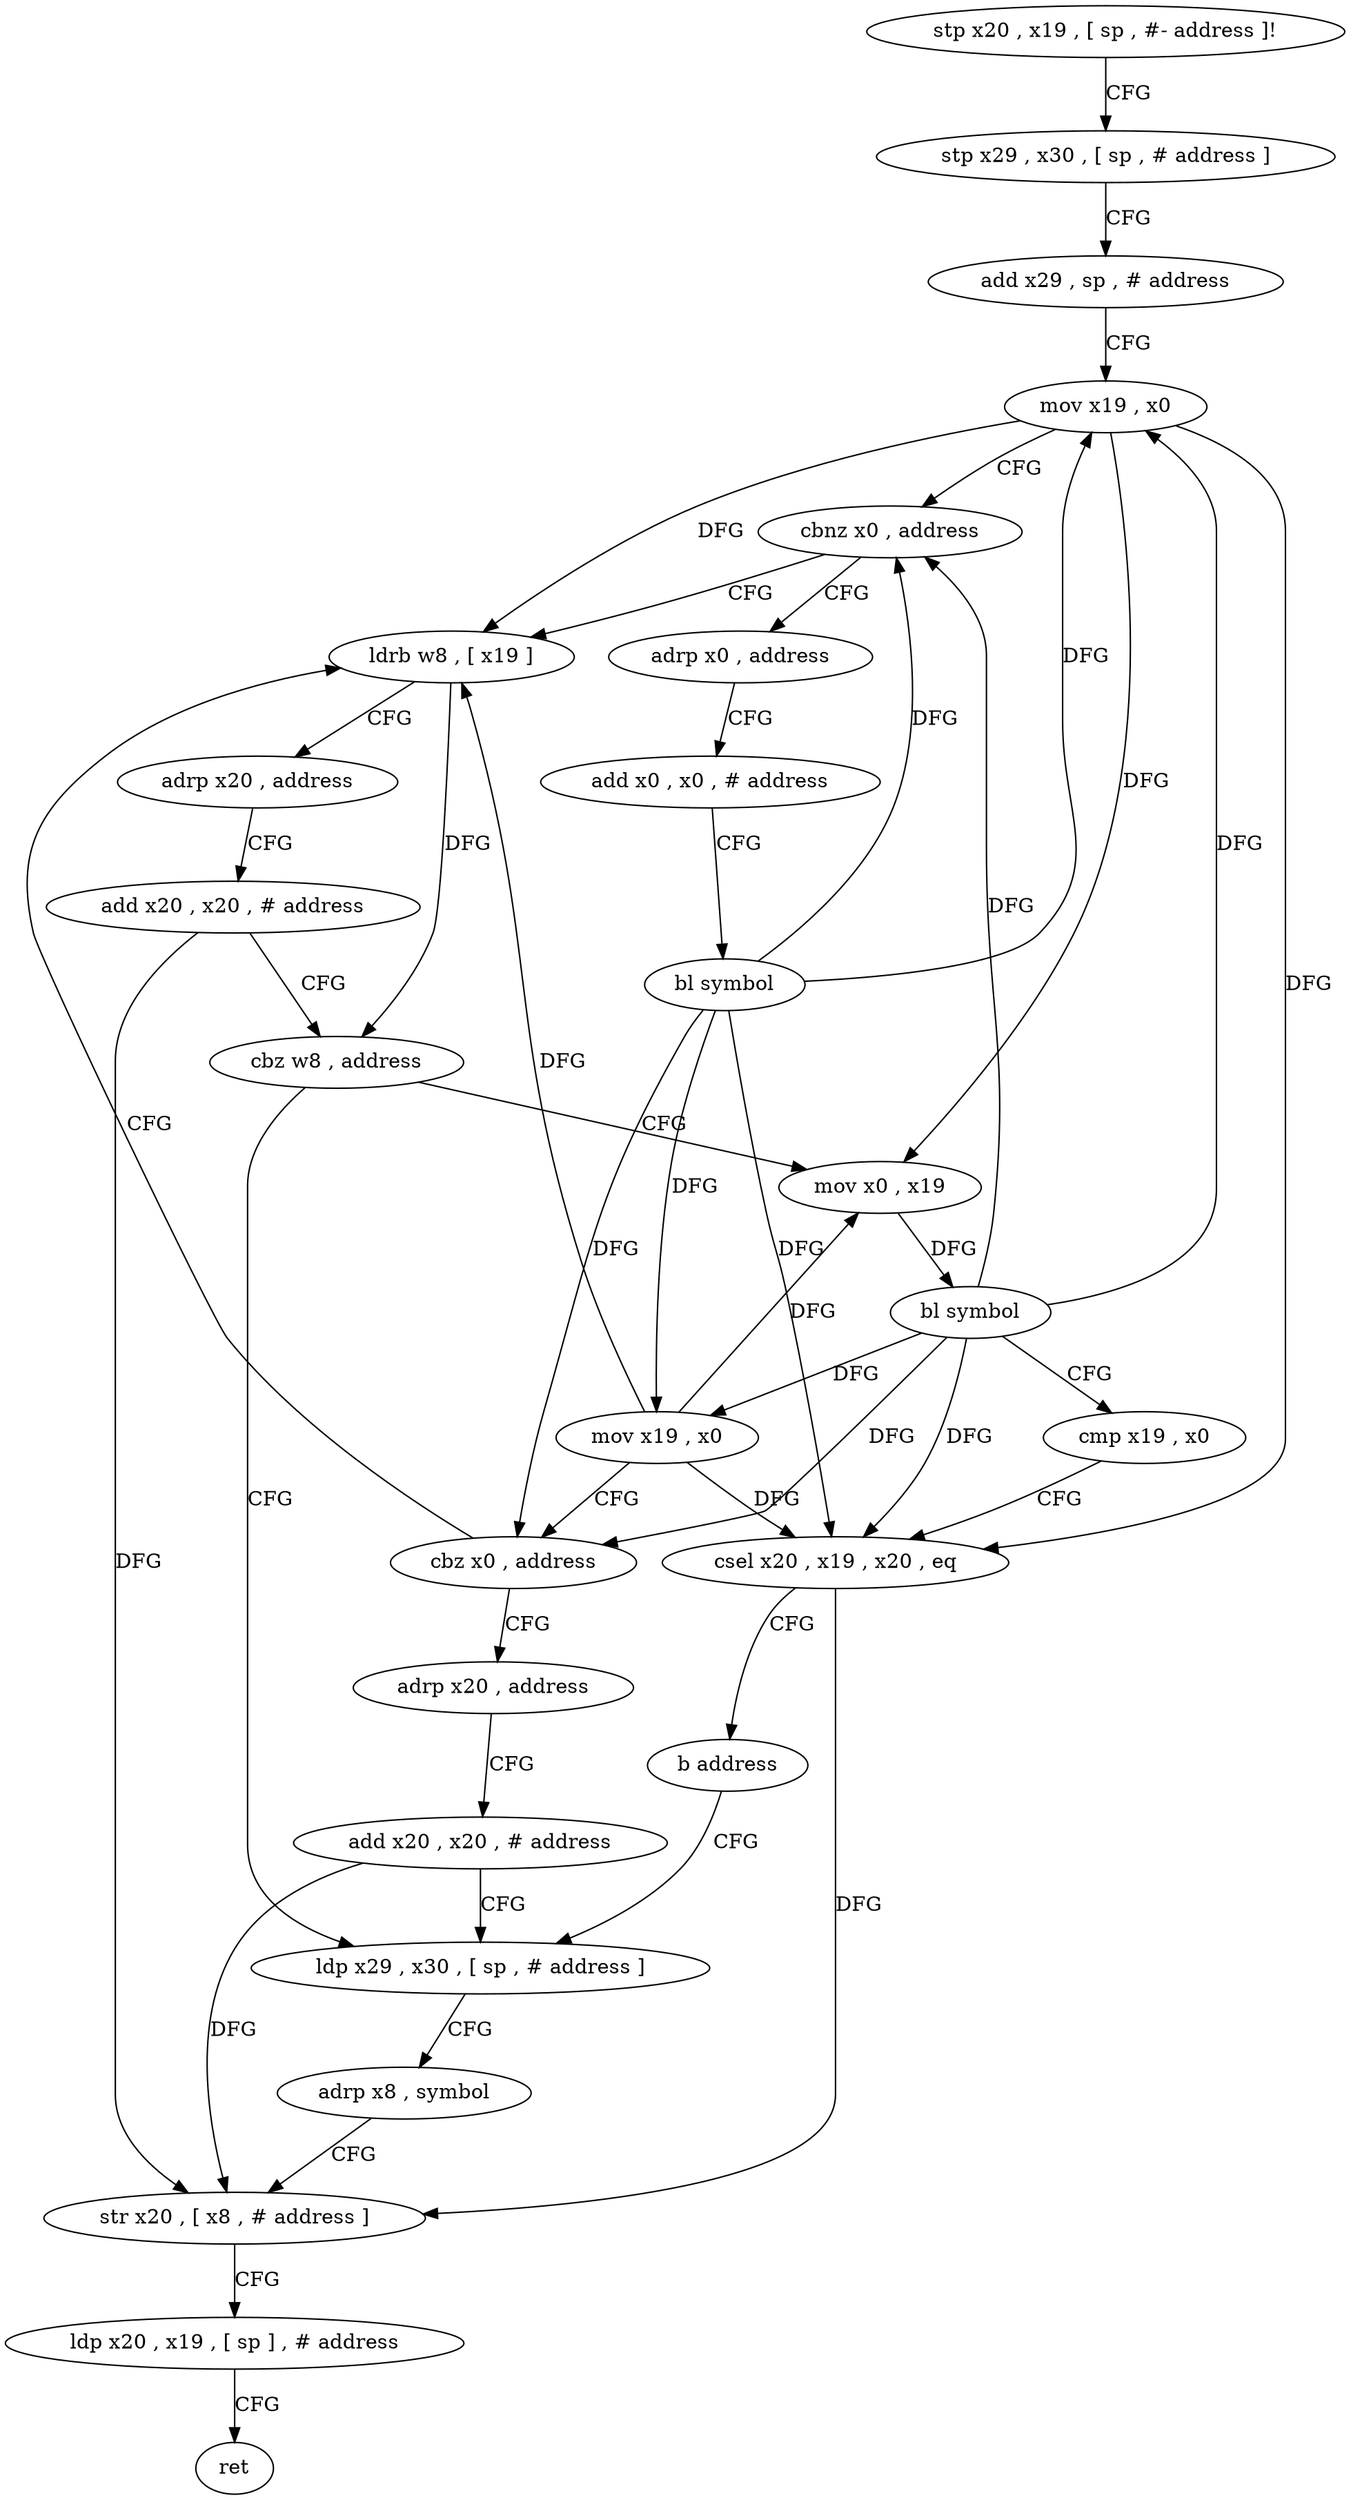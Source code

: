 digraph "func" {
"4231132" [label = "stp x20 , x19 , [ sp , #- address ]!" ]
"4231136" [label = "stp x29 , x30 , [ sp , # address ]" ]
"4231140" [label = "add x29 , sp , # address" ]
"4231144" [label = "mov x19 , x0" ]
"4231148" [label = "cbnz x0 , address" ]
"4231172" [label = "ldrb w8 , [ x19 ]" ]
"4231152" [label = "adrp x0 , address" ]
"4231176" [label = "adrp x20 , address" ]
"4231180" [label = "add x20 , x20 , # address" ]
"4231184" [label = "cbz w8 , address" ]
"4231216" [label = "ldp x29 , x30 , [ sp , # address ]" ]
"4231188" [label = "mov x0 , x19" ]
"4231156" [label = "add x0 , x0 , # address" ]
"4231160" [label = "bl symbol" ]
"4231164" [label = "mov x19 , x0" ]
"4231168" [label = "cbz x0 , address" ]
"4231208" [label = "adrp x20 , address" ]
"4231220" [label = "adrp x8 , symbol" ]
"4231224" [label = "str x20 , [ x8 , # address ]" ]
"4231228" [label = "ldp x20 , x19 , [ sp ] , # address" ]
"4231232" [label = "ret" ]
"4231192" [label = "bl symbol" ]
"4231196" [label = "cmp x19 , x0" ]
"4231200" [label = "csel x20 , x19 , x20 , eq" ]
"4231204" [label = "b address" ]
"4231212" [label = "add x20 , x20 , # address" ]
"4231132" -> "4231136" [ label = "CFG" ]
"4231136" -> "4231140" [ label = "CFG" ]
"4231140" -> "4231144" [ label = "CFG" ]
"4231144" -> "4231148" [ label = "CFG" ]
"4231144" -> "4231172" [ label = "DFG" ]
"4231144" -> "4231188" [ label = "DFG" ]
"4231144" -> "4231200" [ label = "DFG" ]
"4231148" -> "4231172" [ label = "CFG" ]
"4231148" -> "4231152" [ label = "CFG" ]
"4231172" -> "4231176" [ label = "CFG" ]
"4231172" -> "4231184" [ label = "DFG" ]
"4231152" -> "4231156" [ label = "CFG" ]
"4231176" -> "4231180" [ label = "CFG" ]
"4231180" -> "4231184" [ label = "CFG" ]
"4231180" -> "4231224" [ label = "DFG" ]
"4231184" -> "4231216" [ label = "CFG" ]
"4231184" -> "4231188" [ label = "CFG" ]
"4231216" -> "4231220" [ label = "CFG" ]
"4231188" -> "4231192" [ label = "DFG" ]
"4231156" -> "4231160" [ label = "CFG" ]
"4231160" -> "4231164" [ label = "DFG" ]
"4231160" -> "4231144" [ label = "DFG" ]
"4231160" -> "4231148" [ label = "DFG" ]
"4231160" -> "4231168" [ label = "DFG" ]
"4231160" -> "4231200" [ label = "DFG" ]
"4231164" -> "4231168" [ label = "CFG" ]
"4231164" -> "4231172" [ label = "DFG" ]
"4231164" -> "4231188" [ label = "DFG" ]
"4231164" -> "4231200" [ label = "DFG" ]
"4231168" -> "4231208" [ label = "CFG" ]
"4231168" -> "4231172" [ label = "CFG" ]
"4231208" -> "4231212" [ label = "CFG" ]
"4231220" -> "4231224" [ label = "CFG" ]
"4231224" -> "4231228" [ label = "CFG" ]
"4231228" -> "4231232" [ label = "CFG" ]
"4231192" -> "4231196" [ label = "CFG" ]
"4231192" -> "4231144" [ label = "DFG" ]
"4231192" -> "4231148" [ label = "DFG" ]
"4231192" -> "4231164" [ label = "DFG" ]
"4231192" -> "4231168" [ label = "DFG" ]
"4231192" -> "4231200" [ label = "DFG" ]
"4231196" -> "4231200" [ label = "CFG" ]
"4231200" -> "4231204" [ label = "CFG" ]
"4231200" -> "4231224" [ label = "DFG" ]
"4231204" -> "4231216" [ label = "CFG" ]
"4231212" -> "4231216" [ label = "CFG" ]
"4231212" -> "4231224" [ label = "DFG" ]
}
